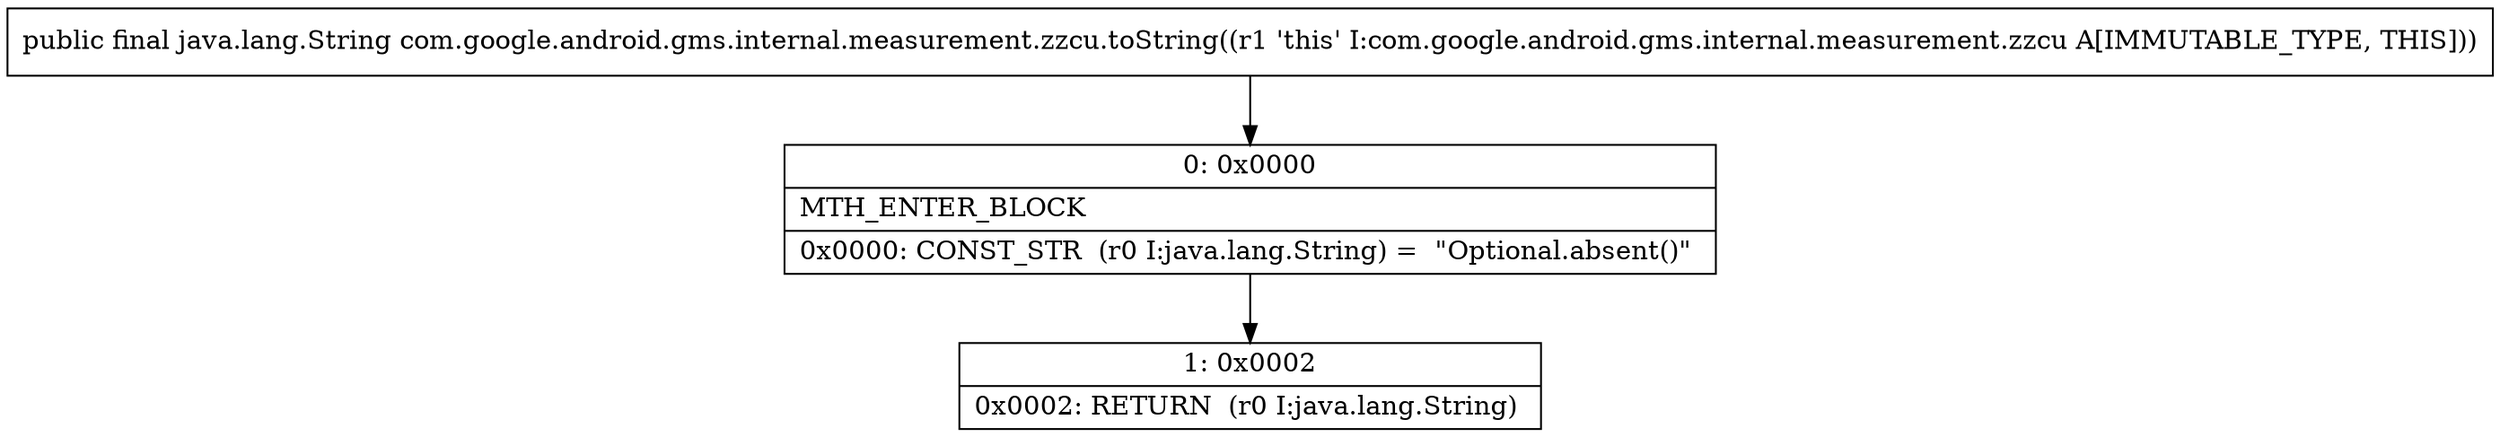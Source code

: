 digraph "CFG forcom.google.android.gms.internal.measurement.zzcu.toString()Ljava\/lang\/String;" {
Node_0 [shape=record,label="{0\:\ 0x0000|MTH_ENTER_BLOCK\l|0x0000: CONST_STR  (r0 I:java.lang.String) =  \"Optional.absent()\" \l}"];
Node_1 [shape=record,label="{1\:\ 0x0002|0x0002: RETURN  (r0 I:java.lang.String) \l}"];
MethodNode[shape=record,label="{public final java.lang.String com.google.android.gms.internal.measurement.zzcu.toString((r1 'this' I:com.google.android.gms.internal.measurement.zzcu A[IMMUTABLE_TYPE, THIS])) }"];
MethodNode -> Node_0;
Node_0 -> Node_1;
}

